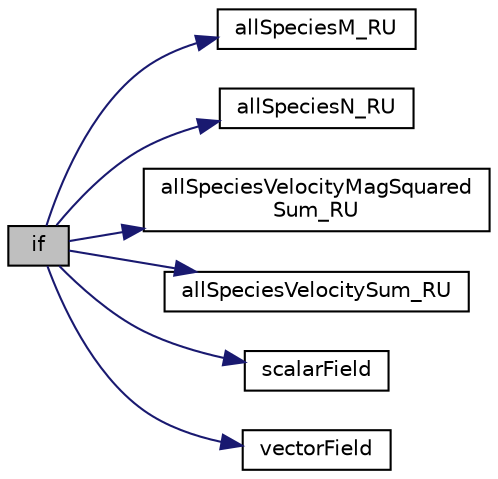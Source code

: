 digraph "if"
{
  bgcolor="transparent";
  edge [fontname="Helvetica",fontsize="10",labelfontname="Helvetica",labelfontsize="10"];
  node [fontname="Helvetica",fontsize="10",shape=record];
  rankdir="LR";
  Node1 [label="if",height=0.2,width=0.4,color="black", fillcolor="grey75", style="filled", fontcolor="black"];
  Node1 -> Node2 [color="midnightblue",fontsize="10",style="solid",fontname="Helvetica"];
  Node2 [label="allSpeciesM_RU",height=0.2,width=0.4,color="black",URL="$a06911.html#a97e6b295f3f39ee095c01a0e9c827ef8"];
  Node1 -> Node3 [color="midnightblue",fontsize="10",style="solid",fontname="Helvetica"];
  Node3 [label="allSpeciesN_RU",height=0.2,width=0.4,color="black",URL="$a06911.html#a72b2bcf3edfb4137431d158a42e3c5f1"];
  Node1 -> Node4 [color="midnightblue",fontsize="10",style="solid",fontname="Helvetica"];
  Node4 [label="allSpeciesVelocityMagSquared\lSum_RU",height=0.2,width=0.4,color="black",URL="$a06911.html#a4ac8105b8b3c27975b00703af5f1b918"];
  Node1 -> Node5 [color="midnightblue",fontsize="10",style="solid",fontname="Helvetica"];
  Node5 [label="allSpeciesVelocitySum_RU",height=0.2,width=0.4,color="black",URL="$a06911.html#acbda96fc697a0b5a17c835c364728d2c"];
  Node1 -> Node6 [color="midnightblue",fontsize="10",style="solid",fontname="Helvetica"];
  Node6 [label="scalarField",height=0.2,width=0.4,color="black",URL="$a04329.html#afcd8855c276a98ae9604b35c8fb5b81e"];
  Node1 -> Node7 [color="midnightblue",fontsize="10",style="solid",fontname="Helvetica"];
  Node7 [label="vectorField",height=0.2,width=0.4,color="black",URL="$a04331.html#a26449ea948f1206dbb29e1bc6e5c7c64"];
}

